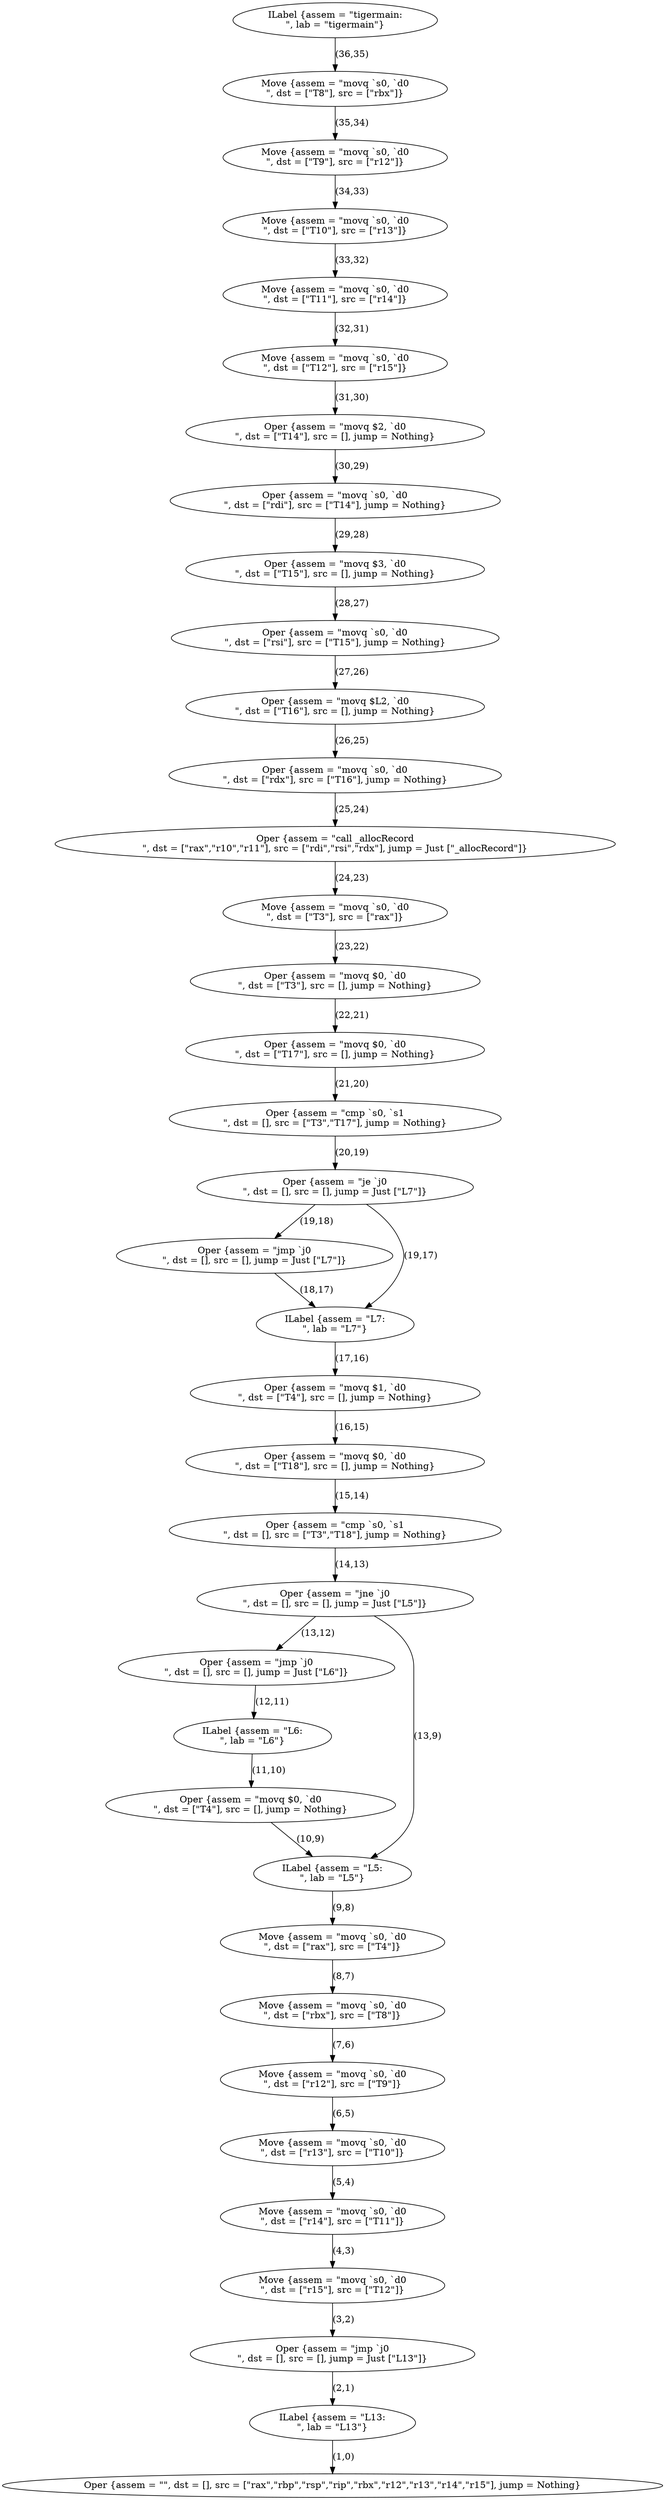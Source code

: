 strict digraph FlowGraph {
    36 [label="ILabel {assem = \"tigermain:\n\", lab = \"tigermain\"}"];
    35 [label="Move {assem = \"movq `s0, `d0\n\", dst = [\"T8\"], src = [\"rbx\"]}"];
    34 [label="Move {assem = \"movq `s0, `d0\n\", dst = [\"T9\"], src = [\"r12\"]}"];
    33 [label="Move {assem = \"movq `s0, `d0\n\", dst = [\"T10\"], src = [\"r13\"]}"];
    32 [label="Move {assem = \"movq `s0, `d0\n\", dst = [\"T11\"], src = [\"r14\"]}"];
    31 [label="Move {assem = \"movq `s0, `d0\n\", dst = [\"T12\"], src = [\"r15\"]}"];
    30 [label="Oper {assem = \"movq $2, `d0\n\", dst = [\"T14\"], src = [], jump = Nothing}"];
    29 [label="Oper {assem = \"movq `s0, `d0\n\", dst = [\"rdi\"], src = [\"T14\"], jump = Nothing}"];
    28 [label="Oper {assem = \"movq $3, `d0\n\", dst = [\"T15\"], src = [], jump = Nothing}"];
    27 [label="Oper {assem = \"movq `s0, `d0\n\", dst = [\"rsi\"], src = [\"T15\"], jump = Nothing}"];
    26 [label="Oper {assem = \"movq $L2, `d0\n\", dst = [\"T16\"], src = [], jump = Nothing}"];
    25 [label="Oper {assem = \"movq `s0, `d0\n\", dst = [\"rdx\"], src = [\"T16\"], jump = Nothing}"];
    24 [label="Oper {assem = \"call _allocRecord\n\", dst = [\"rax\",\"r10\",\"r11\"], src = [\"rdi\",\"rsi\",\"rdx\"], jump = Just [\"_allocRecord\"]}"];
    23 [label="Move {assem = \"movq `s0, `d0\n\", dst = [\"T3\"], src = [\"rax\"]}"];
    22 [label="Oper {assem = \"movq $0, `d0\n\", dst = [\"T3\"], src = [], jump = Nothing}"];
    21 [label="Oper {assem = \"movq $0, `d0\n\", dst = [\"T17\"], src = [], jump = Nothing}"];
    20 [label="Oper {assem = \"cmp `s0, `s1\n\", dst = [], src = [\"T3\",\"T17\"], jump = Nothing}"];
    19 [label="Oper {assem = \"je `j0\n\", dst = [], src = [], jump = Just [\"L7\"]}"];
    18 [label="Oper {assem = \"jmp `j0\n\", dst = [], src = [], jump = Just [\"L7\"]}"];
    17 [label="ILabel {assem = \"L7:\n\", lab = \"L7\"}"];
    16 [label="Oper {assem = \"movq $1, `d0\n\", dst = [\"T4\"], src = [], jump = Nothing}"];
    15 [label="Oper {assem = \"movq $0, `d0\n\", dst = [\"T18\"], src = [], jump = Nothing}"];
    14 [label="Oper {assem = \"cmp `s0, `s1\n\", dst = [], src = [\"T3\",\"T18\"], jump = Nothing}"];
    13 [label="Oper {assem = \"jne `j0\n\", dst = [], src = [], jump = Just [\"L5\"]}"];
    12 [label="Oper {assem = \"jmp `j0\n\", dst = [], src = [], jump = Just [\"L6\"]}"];
    11 [label="ILabel {assem = \"L6:\n\", lab = \"L6\"}"];
    10 [label="Oper {assem = \"movq $0, `d0\n\", dst = [\"T4\"], src = [], jump = Nothing}"];
    9 [label="ILabel {assem = \"L5:\n\", lab = \"L5\"}"];
    8 [label="Move {assem = \"movq `s0, `d0\n\", dst = [\"rax\"], src = [\"T4\"]}"];
    7 [label="Move {assem = \"movq `s0, `d0\n\", dst = [\"rbx\"], src = [\"T8\"]}"];
    6 [label="Move {assem = \"movq `s0, `d0\n\", dst = [\"r12\"], src = [\"T9\"]}"];
    5 [label="Move {assem = \"movq `s0, `d0\n\", dst = [\"r13\"], src = [\"T10\"]}"];
    4 [label="Move {assem = \"movq `s0, `d0\n\", dst = [\"r14\"], src = [\"T11\"]}"];
    3 [label="Move {assem = \"movq `s0, `d0\n\", dst = [\"r15\"], src = [\"T12\"]}"];
    2 [label="Oper {assem = \"jmp `j0\n\", dst = [], src = [], jump = Just [\"L13\"]}"];
    1 [label="ILabel {assem = \"L13:\n\", lab = \"L13\"}"];
    0 [label="Oper {assem = \"\", dst = [], src = [\"rax\",\"rbp\",\"rsp\",\"rip\",\"rbx\",\"r12\",\"r13\",\"r14\",\"r15\"], jump = Nothing}"];
    36 -> 35 [label="(36,35)"];
    35 -> 34 [label="(35,34)"];
    34 -> 33 [label="(34,33)"];
    33 -> 32 [label="(33,32)"];
    32 -> 31 [label="(32,31)"];
    31 -> 30 [label="(31,30)"];
    30 -> 29 [label="(30,29)"];
    29 -> 28 [label="(29,28)"];
    28 -> 27 [label="(28,27)"];
    27 -> 26 [label="(27,26)"];
    26 -> 25 [label="(26,25)"];
    25 -> 24 [label="(25,24)"];
    24 -> 23 [label="(24,23)"];
    23 -> 22 [label="(23,22)"];
    22 -> 21 [label="(22,21)"];
    21 -> 20 [label="(21,20)"];
    20 -> 19 [label="(20,19)"];
    19 -> 18 [label="(19,18)"];
    19 -> 17 [label="(19,17)"];
    18 -> 17 [label="(18,17)"];
    17 -> 16 [label="(17,16)"];
    16 -> 15 [label="(16,15)"];
    15 -> 14 [label="(15,14)"];
    14 -> 13 [label="(14,13)"];
    13 -> 9 [label="(13,9)"];
    13 -> 12 [label="(13,12)"];
    12 -> 11 [label="(12,11)"];
    11 -> 10 [label="(11,10)"];
    10 -> 9 [label="(10,9)"];
    9 -> 8 [label="(9,8)"];
    8 -> 7 [label="(8,7)"];
    7 -> 6 [label="(7,6)"];
    6 -> 5 [label="(6,5)"];
    5 -> 4 [label="(5,4)"];
    4 -> 3 [label="(4,3)"];
    3 -> 2 [label="(3,2)"];
    2 -> 1 [label="(2,1)"];
    1 -> 0 [label="(1,0)"];
}